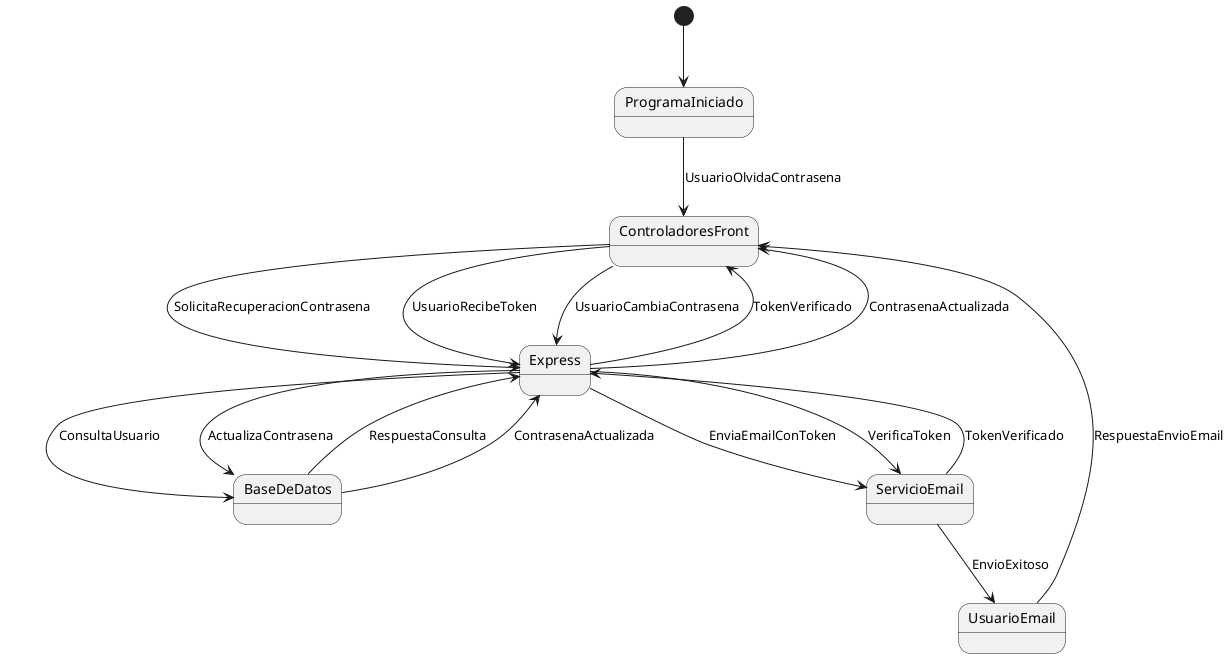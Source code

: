 @startuml

[*] --> ProgramaIniciado

ProgramaIniciado --> ControladoresFront : UsuarioOlvidaContrasena
ControladoresFront --> Express : SolicitaRecuperacionContrasena
Express --> BaseDeDatos : ConsultaUsuario
BaseDeDatos --> Express : RespuestaConsulta
Express --> ServicioEmail : EnviaEmailConToken
ServicioEmail --> UsuarioEmail : EnvioExitoso
UsuarioEmail --> ControladoresFront : RespuestaEnvioEmail

ControladoresFront --> Express : UsuarioRecibeToken
Express --> ServicioEmail : VerificaToken
ServicioEmail --> Express : TokenVerificado
Express --> ControladoresFront : TokenVerificado

ControladoresFront --> Express : UsuarioCambiaContrasena
Express --> BaseDeDatos : ActualizaContrasena
BaseDeDatos --> Express : ContrasenaActualizada
Express --> ControladoresFront : ContrasenaActualizada

@enduml
